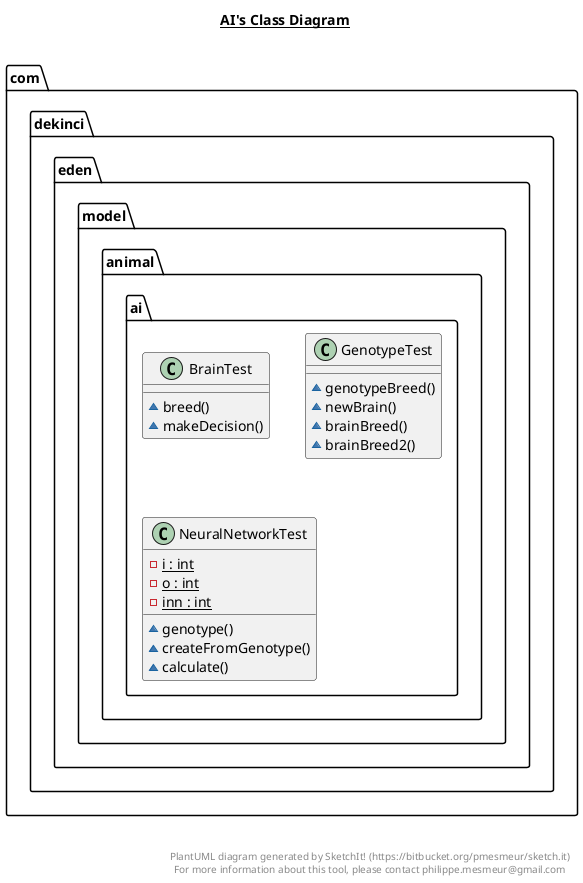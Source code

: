 @startuml

title __AI's Class Diagram__\n

  package com.dekinci.eden {
    package com.dekinci.eden.model {
      package com.dekinci.eden.model.animal {
        package com.dekinci.eden.model.animal.ai {
          class BrainTest {
              ~ breed()
              ~ makeDecision()
          }
        }
      }
    }
  }
  

  package com.dekinci.eden {
    package com.dekinci.eden.model {
      package com.dekinci.eden.model.animal {
        package com.dekinci.eden.model.animal.ai {
          class GenotypeTest {
              ~ genotypeBreed()
              ~ newBrain()
              ~ brainBreed()
              ~ brainBreed2()
          }
        }
      }
    }
  }
  

  package com.dekinci.eden {
    package com.dekinci.eden.model {
      package com.dekinci.eden.model.animal {
        package com.dekinci.eden.model.animal.ai {
          class NeuralNetworkTest {
              {static} - i : int
              {static} - o : int
              {static} - inn : int
              ~ genotype()
              ~ createFromGenotype()
              ~ calculate()
          }
        }
      }
    }
  }
  



right footer


PlantUML diagram generated by SketchIt! (https://bitbucket.org/pmesmeur/sketch.it)
For more information about this tool, please contact philippe.mesmeur@gmail.com
endfooter

@enduml
